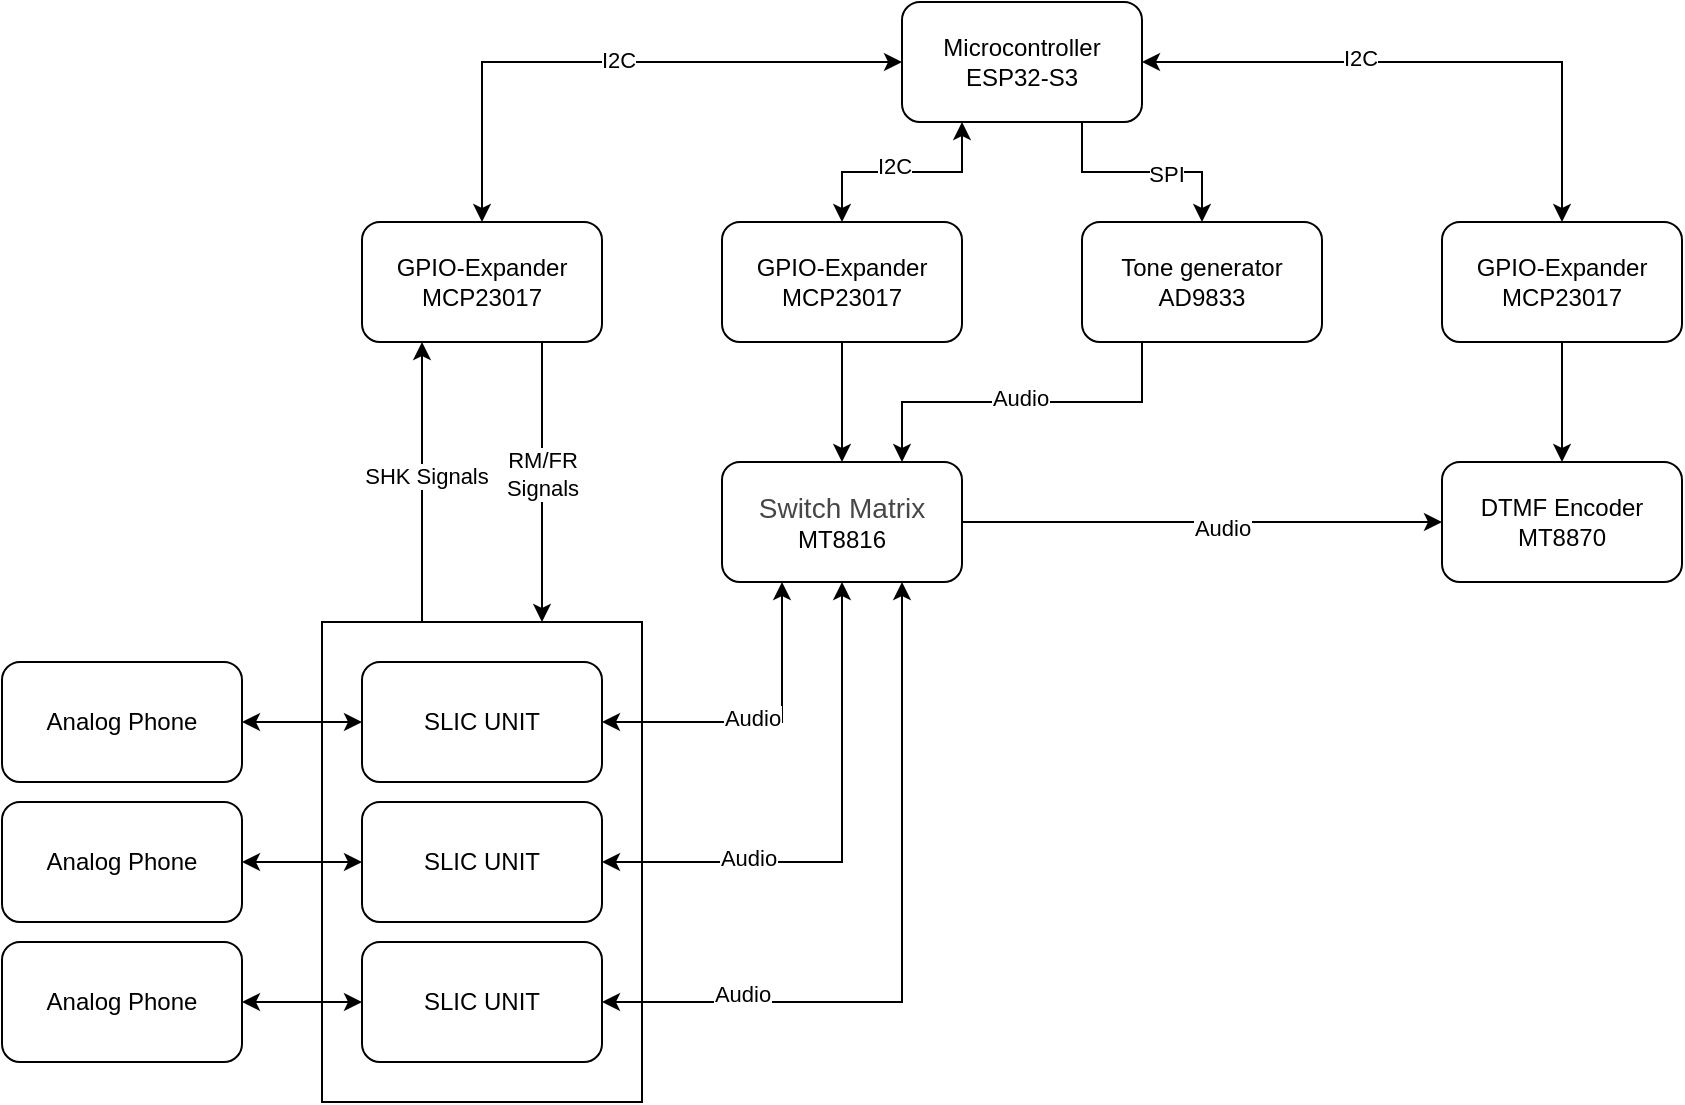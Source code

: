 <mxfile version="27.2.0">
  <diagram name="Page-1" id="Bdd9z1_wXeAfLL9l140E">
    <mxGraphModel dx="2245" dy="756" grid="1" gridSize="10" guides="1" tooltips="1" connect="1" arrows="1" fold="1" page="1" pageScale="1" pageWidth="827" pageHeight="1169" math="0" shadow="0">
      <root>
        <mxCell id="0" />
        <mxCell id="1" parent="0" />
        <mxCell id="pyuSdrlK48sQNZrfjj12-45" value="" style="rounded=0;whiteSpace=wrap;html=1;" vertex="1" parent="1">
          <mxGeometry x="70" y="450" width="160" height="240" as="geometry" />
        </mxCell>
        <mxCell id="pyuSdrlK48sQNZrfjj12-13" style="edgeStyle=orthogonalEdgeStyle;rounded=0;orthogonalLoop=1;jettySize=auto;html=1;exitX=0;exitY=0.5;exitDx=0;exitDy=0;startArrow=classic;startFill=1;" edge="1" parent="1" source="pyuSdrlK48sQNZrfjj12-1" target="pyuSdrlK48sQNZrfjj12-2">
          <mxGeometry relative="1" as="geometry" />
        </mxCell>
        <mxCell id="pyuSdrlK48sQNZrfjj12-48" value="I2C" style="edgeLabel;html=1;align=center;verticalAlign=middle;resizable=0;points=[];" vertex="1" connectable="0" parent="pyuSdrlK48sQNZrfjj12-13">
          <mxGeometry x="-0.021" y="-1" relative="1" as="geometry">
            <mxPoint as="offset" />
          </mxGeometry>
        </mxCell>
        <mxCell id="pyuSdrlK48sQNZrfjj12-26" style="edgeStyle=orthogonalEdgeStyle;rounded=0;orthogonalLoop=1;jettySize=auto;html=1;exitX=0.25;exitY=1;exitDx=0;exitDy=0;entryX=0.5;entryY=0;entryDx=0;entryDy=0;startArrow=classic;startFill=1;" edge="1" parent="1" source="pyuSdrlK48sQNZrfjj12-1" target="pyuSdrlK48sQNZrfjj12-3">
          <mxGeometry relative="1" as="geometry" />
        </mxCell>
        <mxCell id="pyuSdrlK48sQNZrfjj12-51" value="I2C" style="edgeLabel;html=1;align=center;verticalAlign=middle;resizable=0;points=[];" vertex="1" connectable="0" parent="pyuSdrlK48sQNZrfjj12-26">
          <mxGeometry x="0.073" y="-3" relative="1" as="geometry">
            <mxPoint as="offset" />
          </mxGeometry>
        </mxCell>
        <mxCell id="pyuSdrlK48sQNZrfjj12-31" style="edgeStyle=orthogonalEdgeStyle;rounded=0;orthogonalLoop=1;jettySize=auto;html=1;exitX=1;exitY=0.5;exitDx=0;exitDy=0;entryX=0.5;entryY=0;entryDx=0;entryDy=0;startArrow=classic;startFill=1;" edge="1" parent="1" source="pyuSdrlK48sQNZrfjj12-1" target="pyuSdrlK48sQNZrfjj12-27">
          <mxGeometry relative="1" as="geometry" />
        </mxCell>
        <mxCell id="pyuSdrlK48sQNZrfjj12-49" value="I2C" style="edgeLabel;html=1;align=center;verticalAlign=middle;resizable=0;points=[];" vertex="1" connectable="0" parent="pyuSdrlK48sQNZrfjj12-31">
          <mxGeometry x="-0.248" y="2" relative="1" as="geometry">
            <mxPoint as="offset" />
          </mxGeometry>
        </mxCell>
        <mxCell id="pyuSdrlK48sQNZrfjj12-37" style="edgeStyle=orthogonalEdgeStyle;rounded=0;orthogonalLoop=1;jettySize=auto;html=1;exitX=0.75;exitY=1;exitDx=0;exitDy=0;entryX=0.5;entryY=0;entryDx=0;entryDy=0;" edge="1" parent="1" source="pyuSdrlK48sQNZrfjj12-1" target="pyuSdrlK48sQNZrfjj12-11">
          <mxGeometry relative="1" as="geometry" />
        </mxCell>
        <mxCell id="pyuSdrlK48sQNZrfjj12-50" value="SPI" style="edgeLabel;html=1;align=center;verticalAlign=middle;resizable=0;points=[];" vertex="1" connectable="0" parent="pyuSdrlK48sQNZrfjj12-37">
          <mxGeometry x="0.218" y="-1" relative="1" as="geometry">
            <mxPoint as="offset" />
          </mxGeometry>
        </mxCell>
        <mxCell id="pyuSdrlK48sQNZrfjj12-1" value="Microcontroller&lt;br&gt;ESP32-S3" style="rounded=1;whiteSpace=wrap;html=1;" vertex="1" parent="1">
          <mxGeometry x="360" y="140" width="120" height="60" as="geometry" />
        </mxCell>
        <mxCell id="pyuSdrlK48sQNZrfjj12-12" style="edgeStyle=orthogonalEdgeStyle;rounded=0;orthogonalLoop=1;jettySize=auto;html=1;exitX=0.25;exitY=1;exitDx=0;exitDy=0;startArrow=classic;startFill=1;endArrow=none;endFill=0;entryX=0.25;entryY=0;entryDx=0;entryDy=0;" edge="1" parent="1" source="pyuSdrlK48sQNZrfjj12-2" target="pyuSdrlK48sQNZrfjj12-45">
          <mxGeometry relative="1" as="geometry">
            <mxPoint x="110" y="450" as="targetPoint" />
            <Array as="points">
              <mxPoint x="120" y="450" />
            </Array>
          </mxGeometry>
        </mxCell>
        <mxCell id="pyuSdrlK48sQNZrfjj12-22" value="SHK Signals" style="edgeLabel;html=1;align=center;verticalAlign=middle;resizable=0;points=[];" vertex="1" connectable="0" parent="pyuSdrlK48sQNZrfjj12-12">
          <mxGeometry x="-0.114" y="2" relative="1" as="geometry">
            <mxPoint as="offset" />
          </mxGeometry>
        </mxCell>
        <mxCell id="pyuSdrlK48sQNZrfjj12-2" value="GPIO-Expander&lt;br&gt;MCP23017" style="rounded=1;whiteSpace=wrap;html=1;" vertex="1" parent="1">
          <mxGeometry x="90" y="250" width="120" height="60" as="geometry" />
        </mxCell>
        <mxCell id="pyuSdrlK48sQNZrfjj12-25" style="edgeStyle=orthogonalEdgeStyle;rounded=0;orthogonalLoop=1;jettySize=auto;html=1;exitX=0.5;exitY=1;exitDx=0;exitDy=0;entryX=0.5;entryY=0;entryDx=0;entryDy=0;" edge="1" parent="1" source="pyuSdrlK48sQNZrfjj12-3" target="pyuSdrlK48sQNZrfjj12-10">
          <mxGeometry relative="1" as="geometry" />
        </mxCell>
        <mxCell id="pyuSdrlK48sQNZrfjj12-3" value="GPIO-Expander&lt;br&gt;MCP23017" style="rounded=1;whiteSpace=wrap;html=1;" vertex="1" parent="1">
          <mxGeometry x="270" y="250" width="120" height="60" as="geometry" />
        </mxCell>
        <mxCell id="pyuSdrlK48sQNZrfjj12-4" value="DTMF Encoder&lt;br&gt;MT8870" style="rounded=1;whiteSpace=wrap;html=1;" vertex="1" parent="1">
          <mxGeometry x="630" y="370" width="120" height="60" as="geometry" />
        </mxCell>
        <mxCell id="pyuSdrlK48sQNZrfjj12-15" style="edgeStyle=orthogonalEdgeStyle;rounded=0;orthogonalLoop=1;jettySize=auto;html=1;exitX=1;exitY=0.5;exitDx=0;exitDy=0;entryX=0.75;entryY=1;entryDx=0;entryDy=0;startArrow=classic;startFill=1;" edge="1" parent="1" source="pyuSdrlK48sQNZrfjj12-7" target="pyuSdrlK48sQNZrfjj12-10">
          <mxGeometry relative="1" as="geometry" />
        </mxCell>
        <mxCell id="pyuSdrlK48sQNZrfjj12-18" value="Audio" style="edgeLabel;html=1;align=center;verticalAlign=middle;resizable=0;points=[];" vertex="1" connectable="0" parent="pyuSdrlK48sQNZrfjj12-15">
          <mxGeometry x="0.047" y="4" relative="1" as="geometry">
            <mxPoint x="-76" y="34" as="offset" />
          </mxGeometry>
        </mxCell>
        <mxCell id="pyuSdrlK48sQNZrfjj12-7" value="SLIC UNIT" style="rounded=1;whiteSpace=wrap;html=1;" vertex="1" parent="1">
          <mxGeometry x="90" y="610" width="120" height="60" as="geometry" />
        </mxCell>
        <mxCell id="pyuSdrlK48sQNZrfjj12-14" style="edgeStyle=orthogonalEdgeStyle;rounded=0;orthogonalLoop=1;jettySize=auto;html=1;exitX=1;exitY=0.5;exitDx=0;exitDy=0;entryX=0.5;entryY=1;entryDx=0;entryDy=0;startArrow=classic;startFill=1;" edge="1" parent="1" source="pyuSdrlK48sQNZrfjj12-8" target="pyuSdrlK48sQNZrfjj12-10">
          <mxGeometry relative="1" as="geometry" />
        </mxCell>
        <mxCell id="pyuSdrlK48sQNZrfjj12-21" value="Audio" style="edgeLabel;html=1;align=center;verticalAlign=middle;resizable=0;points=[];" vertex="1" connectable="0" parent="pyuSdrlK48sQNZrfjj12-14">
          <mxGeometry x="-0.06" relative="1" as="geometry">
            <mxPoint x="-47" as="offset" />
          </mxGeometry>
        </mxCell>
        <mxCell id="pyuSdrlK48sQNZrfjj12-23" style="edgeStyle=orthogonalEdgeStyle;rounded=0;orthogonalLoop=1;jettySize=auto;html=1;exitX=0.75;exitY=1;exitDx=0;exitDy=0;" edge="1" parent="1" source="pyuSdrlK48sQNZrfjj12-2">
          <mxGeometry relative="1" as="geometry">
            <mxPoint x="180" y="450" as="targetPoint" />
          </mxGeometry>
        </mxCell>
        <mxCell id="pyuSdrlK48sQNZrfjj12-24" value="RM/FR&lt;br&gt;Signals" style="edgeLabel;html=1;align=center;verticalAlign=middle;resizable=0;points=[];" vertex="1" connectable="0" parent="pyuSdrlK48sQNZrfjj12-23">
          <mxGeometry x="-0.057" relative="1" as="geometry">
            <mxPoint as="offset" />
          </mxGeometry>
        </mxCell>
        <mxCell id="pyuSdrlK48sQNZrfjj12-8" value="SLIC UNIT" style="rounded=1;whiteSpace=wrap;html=1;" vertex="1" parent="1">
          <mxGeometry x="90" y="540" width="120" height="60" as="geometry" />
        </mxCell>
        <mxCell id="pyuSdrlK48sQNZrfjj12-29" style="edgeStyle=orthogonalEdgeStyle;rounded=0;orthogonalLoop=1;jettySize=auto;html=1;exitX=1;exitY=0.5;exitDx=0;exitDy=0;entryX=0;entryY=0.5;entryDx=0;entryDy=0;" edge="1" parent="1" source="pyuSdrlK48sQNZrfjj12-10" target="pyuSdrlK48sQNZrfjj12-4">
          <mxGeometry relative="1" as="geometry" />
        </mxCell>
        <mxCell id="pyuSdrlK48sQNZrfjj12-30" value="Audio" style="edgeLabel;html=1;align=center;verticalAlign=middle;resizable=0;points=[];" vertex="1" connectable="0" parent="pyuSdrlK48sQNZrfjj12-29">
          <mxGeometry x="0.08" y="-3" relative="1" as="geometry">
            <mxPoint as="offset" />
          </mxGeometry>
        </mxCell>
        <mxCell id="pyuSdrlK48sQNZrfjj12-46" style="edgeStyle=orthogonalEdgeStyle;rounded=0;orthogonalLoop=1;jettySize=auto;html=1;exitX=0.25;exitY=1;exitDx=0;exitDy=0;entryX=1;entryY=0.5;entryDx=0;entryDy=0;startArrow=classic;startFill=1;" edge="1" parent="1" source="pyuSdrlK48sQNZrfjj12-10" target="pyuSdrlK48sQNZrfjj12-42">
          <mxGeometry relative="1" as="geometry" />
        </mxCell>
        <mxCell id="pyuSdrlK48sQNZrfjj12-47" value="Audio" style="edgeLabel;html=1;align=center;verticalAlign=middle;resizable=0;points=[];" vertex="1" connectable="0" parent="pyuSdrlK48sQNZrfjj12-46">
          <mxGeometry x="0.067" y="-2" relative="1" as="geometry">
            <mxPoint as="offset" />
          </mxGeometry>
        </mxCell>
        <mxCell id="pyuSdrlK48sQNZrfjj12-10" value="&lt;span style=&quot;color: rgb(71, 71, 71); font-family: Arial, sans-serif; font-size: 14px; text-align: start; background-color: rgb(255, 255, 255);&quot;&gt;Switch Matrix&lt;/span&gt;&lt;br&gt;MT8816" style="rounded=1;whiteSpace=wrap;html=1;" vertex="1" parent="1">
          <mxGeometry x="270" y="370" width="120" height="60" as="geometry" />
        </mxCell>
        <mxCell id="pyuSdrlK48sQNZrfjj12-33" style="edgeStyle=orthogonalEdgeStyle;rounded=0;orthogonalLoop=1;jettySize=auto;html=1;exitX=0.25;exitY=1;exitDx=0;exitDy=0;entryX=0.75;entryY=0;entryDx=0;entryDy=0;" edge="1" parent="1" source="pyuSdrlK48sQNZrfjj12-11" target="pyuSdrlK48sQNZrfjj12-10">
          <mxGeometry relative="1" as="geometry" />
        </mxCell>
        <mxCell id="pyuSdrlK48sQNZrfjj12-35" value="Audio" style="edgeLabel;html=1;align=center;verticalAlign=middle;resizable=0;points=[];" vertex="1" connectable="0" parent="pyuSdrlK48sQNZrfjj12-33">
          <mxGeometry x="-0.19" y="-2" relative="1" as="geometry">
            <mxPoint x="-18" as="offset" />
          </mxGeometry>
        </mxCell>
        <mxCell id="pyuSdrlK48sQNZrfjj12-11" value="Tone generator&lt;div&gt;AD9833&lt;/div&gt;" style="rounded=1;whiteSpace=wrap;html=1;" vertex="1" parent="1">
          <mxGeometry x="450" y="250" width="120" height="60" as="geometry" />
        </mxCell>
        <mxCell id="pyuSdrlK48sQNZrfjj12-36" style="edgeStyle=orthogonalEdgeStyle;rounded=0;orthogonalLoop=1;jettySize=auto;html=1;exitX=0.5;exitY=1;exitDx=0;exitDy=0;" edge="1" parent="1" source="pyuSdrlK48sQNZrfjj12-27" target="pyuSdrlK48sQNZrfjj12-4">
          <mxGeometry relative="1" as="geometry" />
        </mxCell>
        <mxCell id="pyuSdrlK48sQNZrfjj12-27" value="GPIO-Expander&lt;br&gt;MCP23017" style="rounded=1;whiteSpace=wrap;html=1;" vertex="1" parent="1">
          <mxGeometry x="630" y="250" width="120" height="60" as="geometry" />
        </mxCell>
        <mxCell id="pyuSdrlK48sQNZrfjj12-40" style="edgeStyle=orthogonalEdgeStyle;rounded=0;orthogonalLoop=1;jettySize=auto;html=1;exitX=1;exitY=0.5;exitDx=0;exitDy=0;entryX=0;entryY=0.5;entryDx=0;entryDy=0;startArrow=classic;startFill=1;" edge="1" parent="1" source="pyuSdrlK48sQNZrfjj12-38" target="pyuSdrlK48sQNZrfjj12-8">
          <mxGeometry relative="1" as="geometry" />
        </mxCell>
        <mxCell id="pyuSdrlK48sQNZrfjj12-38" value="Analog Phone" style="rounded=1;whiteSpace=wrap;html=1;" vertex="1" parent="1">
          <mxGeometry x="-90" y="540" width="120" height="60" as="geometry" />
        </mxCell>
        <mxCell id="pyuSdrlK48sQNZrfjj12-41" style="edgeStyle=orthogonalEdgeStyle;rounded=0;orthogonalLoop=1;jettySize=auto;html=1;exitX=1;exitY=0.5;exitDx=0;exitDy=0;entryX=0;entryY=0.5;entryDx=0;entryDy=0;startArrow=classic;startFill=1;" edge="1" parent="1" source="pyuSdrlK48sQNZrfjj12-39" target="pyuSdrlK48sQNZrfjj12-7">
          <mxGeometry relative="1" as="geometry" />
        </mxCell>
        <mxCell id="pyuSdrlK48sQNZrfjj12-39" value="Analog Phone" style="rounded=1;whiteSpace=wrap;html=1;" vertex="1" parent="1">
          <mxGeometry x="-90" y="610" width="120" height="60" as="geometry" />
        </mxCell>
        <mxCell id="pyuSdrlK48sQNZrfjj12-42" value="SLIC UNIT" style="rounded=1;whiteSpace=wrap;html=1;" vertex="1" parent="1">
          <mxGeometry x="90" y="470" width="120" height="60" as="geometry" />
        </mxCell>
        <mxCell id="pyuSdrlK48sQNZrfjj12-43" style="edgeStyle=orthogonalEdgeStyle;rounded=0;orthogonalLoop=1;jettySize=auto;html=1;exitX=1;exitY=0.5;exitDx=0;exitDy=0;entryX=0;entryY=0.5;entryDx=0;entryDy=0;startArrow=classic;startFill=1;" edge="1" parent="1" source="pyuSdrlK48sQNZrfjj12-44" target="pyuSdrlK48sQNZrfjj12-42">
          <mxGeometry relative="1" as="geometry" />
        </mxCell>
        <mxCell id="pyuSdrlK48sQNZrfjj12-44" value="Analog Phone" style="rounded=1;whiteSpace=wrap;html=1;" vertex="1" parent="1">
          <mxGeometry x="-90" y="470" width="120" height="60" as="geometry" />
        </mxCell>
      </root>
    </mxGraphModel>
  </diagram>
</mxfile>
